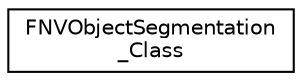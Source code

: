 digraph "Graphical Class Hierarchy"
{
  edge [fontname="Helvetica",fontsize="10",labelfontname="Helvetica",labelfontsize="10"];
  node [fontname="Helvetica",fontsize="10",shape=record];
  rankdir="LR";
  Node1 [label="FNVObjectSegmentation\l_Class",height=0.2,width=0.4,color="black", fillcolor="white", style="filled",URL="$struct_f_n_v_object_segmentation___class.html"];
}
